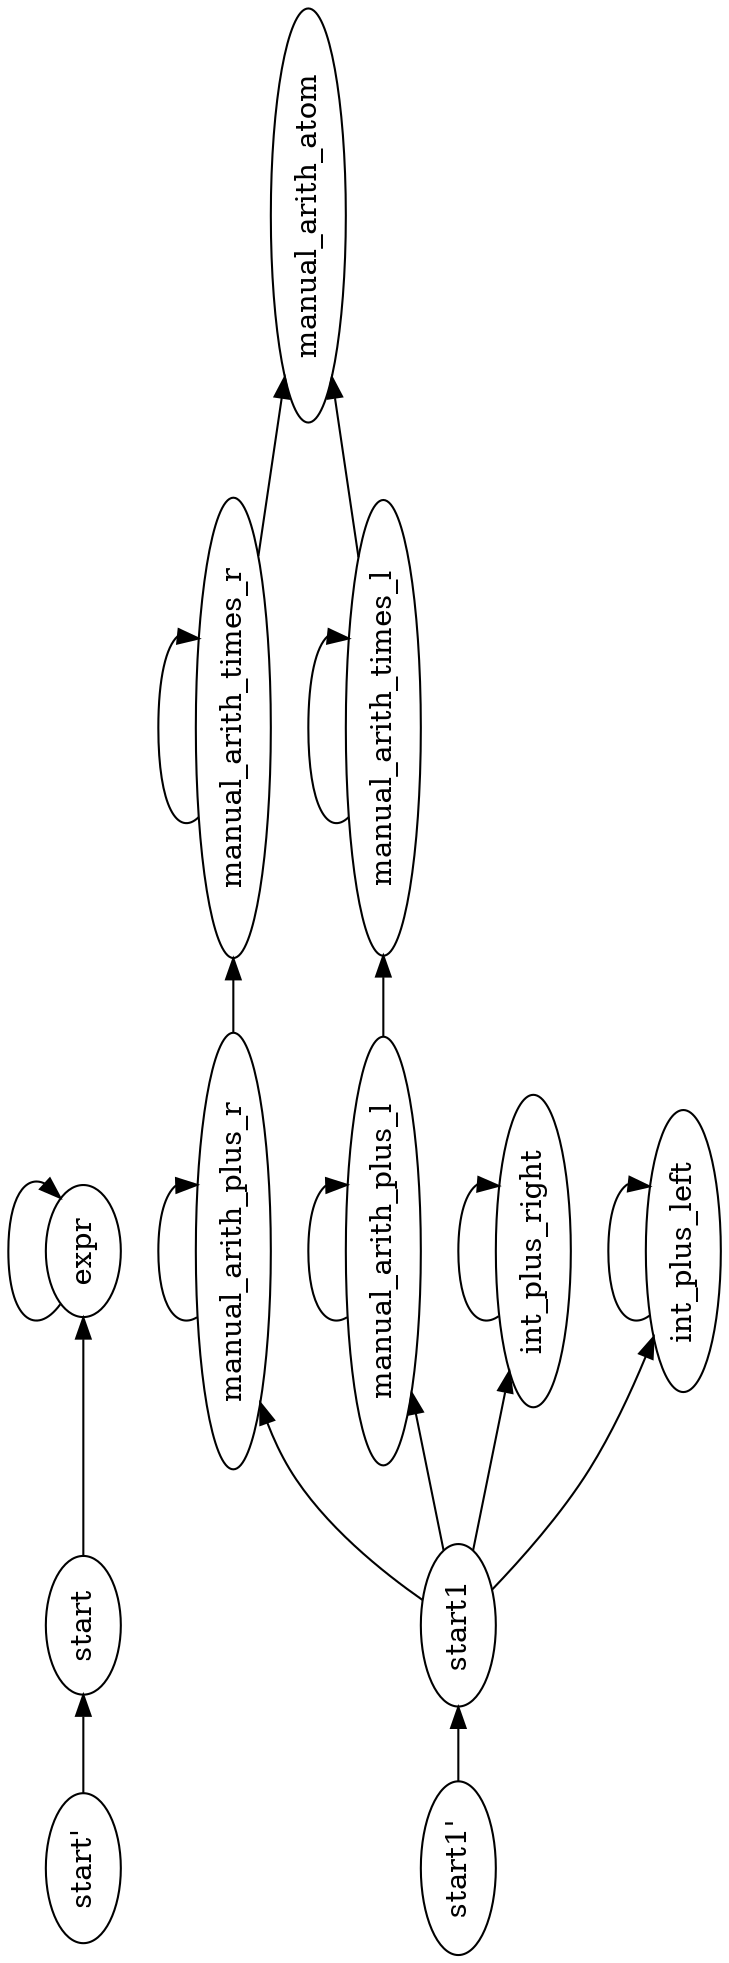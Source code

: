 digraph G {
orientation = landscape;
rankdir = LR;
ratio = compress;
nt0 [ label="start1'" ] ;
nt1 [ label="start'" ] ;
nt2 [ label="start1" ] ;
nt3 [ label="start" ] ;
nt4 [ label="manual_arith_times_r" ] ;
nt5 [ label="manual_arith_times_l" ] ;
nt6 [ label="manual_arith_plus_r" ] ;
nt7 [ label="manual_arith_plus_l" ] ;
nt8 [ label="manual_arith_atom" ] ;
nt9 [ label="int_plus_right" ] ;
nt10 [ label="int_plus_left" ] ;
nt11 [ label="expr" ] ;
nt0 -> nt2 [ label="" ] ;
nt1 -> nt3 [ label="" ] ;
nt2 -> nt6 [ label="" ] ;
nt2 -> nt7 [ label="" ] ;
nt2 -> nt9 [ label="" ] ;
nt2 -> nt10 [ label="" ] ;
nt3 -> nt11 [ label="" ] ;
nt4 -> nt4 [ label="" ] ;
nt4 -> nt8 [ label="" ] ;
nt5 -> nt5 [ label="" ] ;
nt5 -> nt8 [ label="" ] ;
nt6 -> nt4 [ label="" ] ;
nt6 -> nt6 [ label="" ] ;
nt7 -> nt5 [ label="" ] ;
nt7 -> nt7 [ label="" ] ;
nt9 -> nt9 [ label="" ] ;
nt10 -> nt10 [ label="" ] ;
nt11 -> nt11 [ label="" ] ;

}
